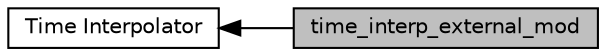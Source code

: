 digraph "time_interp_external_mod"
{
  edge [fontname="Helvetica",fontsize="10",labelfontname="Helvetica",labelfontsize="10"];
  node [fontname="Helvetica",fontsize="10",shape=box];
  rankdir=LR;
  Node1 [label="time_interp_external_mod",height=0.2,width=0.4,color="black", fillcolor="grey75", style="filled", fontcolor="black",tooltip="Perform I/O and time interpolation of external fields (contained in a file)."];
  Node2 [label="Time Interpolator",height=0.2,width=0.4,color="black", fillcolor="white", style="filled",URL="$group__time__interp.html",tooltip="Modules and associated files in the time_interp directory."];
  Node2->Node1 [shape=plaintext, dir="back", style="solid"];
}

